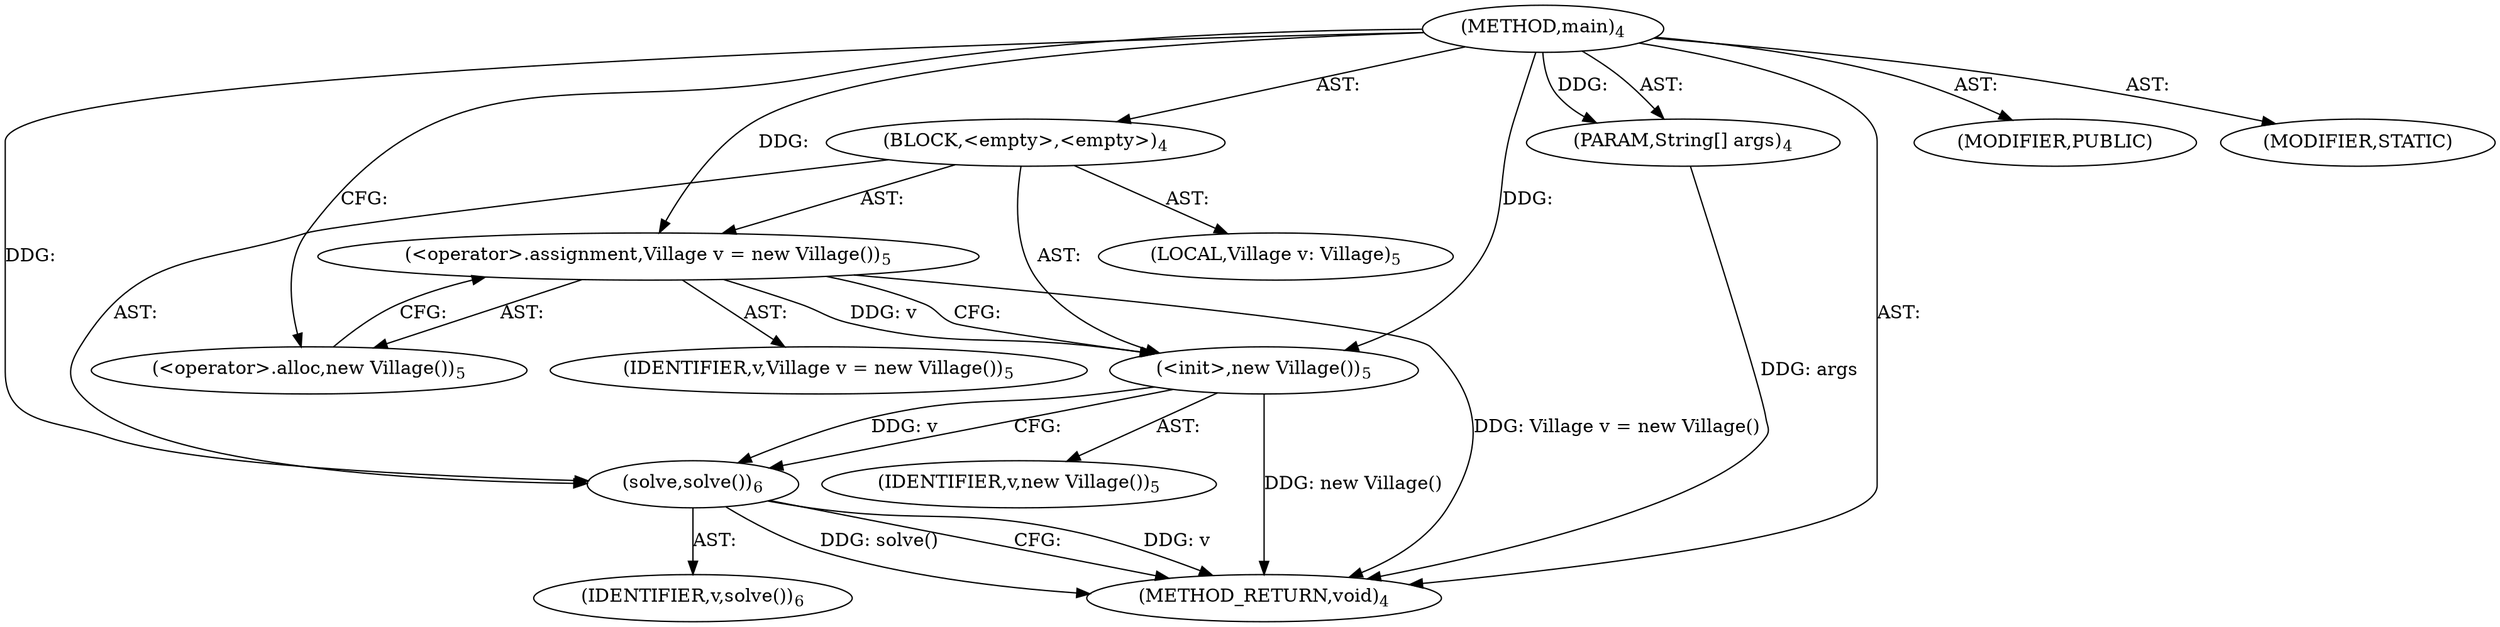 digraph "main" {  
"19" [label = <(METHOD,main)<SUB>4</SUB>> ]
"20" [label = <(PARAM,String[] args)<SUB>4</SUB>> ]
"21" [label = <(BLOCK,&lt;empty&gt;,&lt;empty&gt;)<SUB>4</SUB>> ]
"4" [label = <(LOCAL,Village v: Village)<SUB>5</SUB>> ]
"22" [label = <(&lt;operator&gt;.assignment,Village v = new Village())<SUB>5</SUB>> ]
"23" [label = <(IDENTIFIER,v,Village v = new Village())<SUB>5</SUB>> ]
"24" [label = <(&lt;operator&gt;.alloc,new Village())<SUB>5</SUB>> ]
"25" [label = <(&lt;init&gt;,new Village())<SUB>5</SUB>> ]
"3" [label = <(IDENTIFIER,v,new Village())<SUB>5</SUB>> ]
"26" [label = <(solve,solve())<SUB>6</SUB>> ]
"27" [label = <(IDENTIFIER,v,solve())<SUB>6</SUB>> ]
"28" [label = <(MODIFIER,PUBLIC)> ]
"29" [label = <(MODIFIER,STATIC)> ]
"30" [label = <(METHOD_RETURN,void)<SUB>4</SUB>> ]
  "19" -> "20"  [ label = "AST: "] 
  "19" -> "21"  [ label = "AST: "] 
  "19" -> "28"  [ label = "AST: "] 
  "19" -> "29"  [ label = "AST: "] 
  "19" -> "30"  [ label = "AST: "] 
  "21" -> "4"  [ label = "AST: "] 
  "21" -> "22"  [ label = "AST: "] 
  "21" -> "25"  [ label = "AST: "] 
  "21" -> "26"  [ label = "AST: "] 
  "22" -> "23"  [ label = "AST: "] 
  "22" -> "24"  [ label = "AST: "] 
  "25" -> "3"  [ label = "AST: "] 
  "26" -> "27"  [ label = "AST: "] 
  "22" -> "25"  [ label = "CFG: "] 
  "25" -> "26"  [ label = "CFG: "] 
  "26" -> "30"  [ label = "CFG: "] 
  "24" -> "22"  [ label = "CFG: "] 
  "19" -> "24"  [ label = "CFG: "] 
  "20" -> "30"  [ label = "DDG: args"] 
  "22" -> "30"  [ label = "DDG: Village v = new Village()"] 
  "25" -> "30"  [ label = "DDG: new Village()"] 
  "26" -> "30"  [ label = "DDG: v"] 
  "26" -> "30"  [ label = "DDG: solve()"] 
  "19" -> "20"  [ label = "DDG: "] 
  "19" -> "22"  [ label = "DDG: "] 
  "22" -> "25"  [ label = "DDG: v"] 
  "19" -> "25"  [ label = "DDG: "] 
  "25" -> "26"  [ label = "DDG: v"] 
  "19" -> "26"  [ label = "DDG: "] 
}
